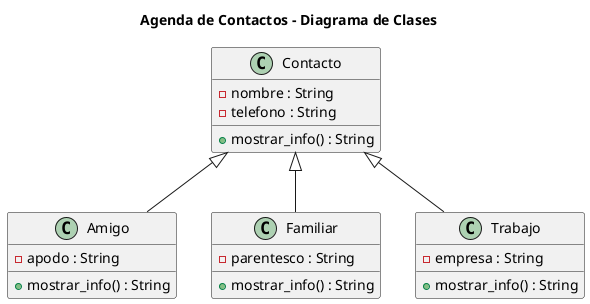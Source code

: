 @startuml
title Agenda de Contactos - Diagrama de Clases

class Contacto {
  - nombre : String
  - telefono : String
  + mostrar_info() : String
}

class Amigo {
  - apodo : String
  + mostrar_info() : String
}

class Familiar {
  - parentesco : String
  + mostrar_info() : String
}

class Trabajo {
  - empresa : String
  + mostrar_info() : String
}

Contacto <|-- Amigo
Contacto <|-- Familiar
Contacto <|-- Trabajo

@enduml
